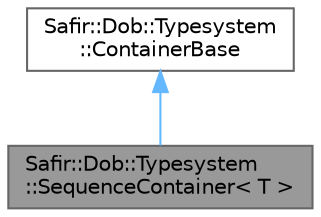 digraph "Safir::Dob::Typesystem::SequenceContainer&lt; T &gt;"
{
 // LATEX_PDF_SIZE
  bgcolor="transparent";
  edge [fontname=Helvetica,fontsize=10,labelfontname=Helvetica,labelfontsize=10];
  node [fontname=Helvetica,fontsize=10,shape=box,height=0.2,width=0.4];
  Node1 [label="Safir::Dob::Typesystem\l::SequenceContainer\< T \>",height=0.2,width=0.4,color="gray40", fillcolor="grey60", style="filled", fontcolor="black",tooltip="Container class for sequences of values."];
  Node2 -> Node1 [dir="back",color="steelblue1",style="solid"];
  Node2 [label="Safir::Dob::Typesystem\l::ContainerBase",height=0.2,width=0.4,color="gray40", fillcolor="white", style="filled",URL="$a01399.html",tooltip="Base class for all Containers."];
}
